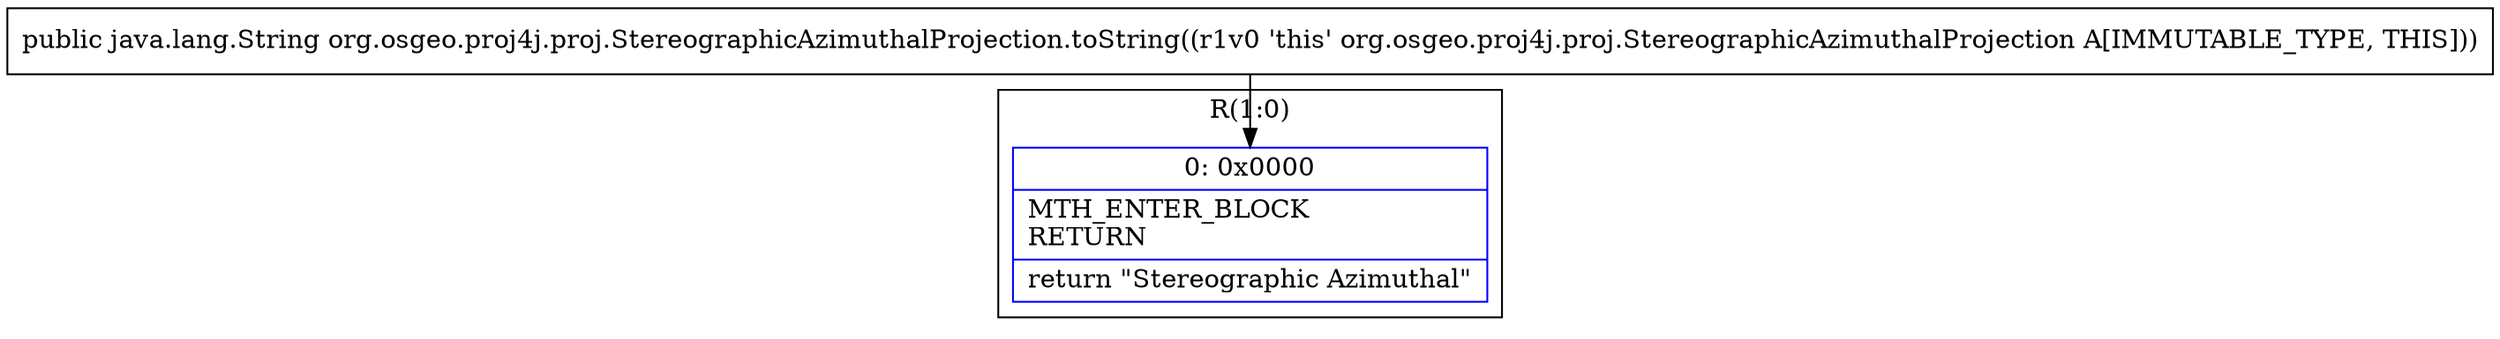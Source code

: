 digraph "CFG fororg.osgeo.proj4j.proj.StereographicAzimuthalProjection.toString()Ljava\/lang\/String;" {
subgraph cluster_Region_1210915171 {
label = "R(1:0)";
node [shape=record,color=blue];
Node_0 [shape=record,label="{0\:\ 0x0000|MTH_ENTER_BLOCK\lRETURN\l|return \"Stereographic Azimuthal\"\l}"];
}
MethodNode[shape=record,label="{public java.lang.String org.osgeo.proj4j.proj.StereographicAzimuthalProjection.toString((r1v0 'this' org.osgeo.proj4j.proj.StereographicAzimuthalProjection A[IMMUTABLE_TYPE, THIS])) }"];
MethodNode -> Node_0;
}

